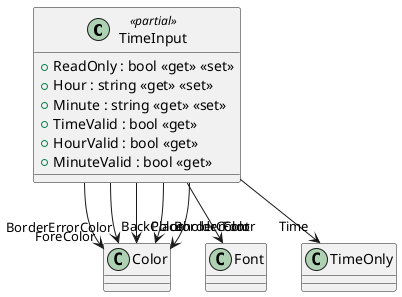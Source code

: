 @startuml
class TimeInput <<partial>> {
    + ReadOnly : bool <<get>> <<set>>
    + Hour : string <<get>> <<set>>
    + Minute : string <<get>> <<set>>
    + TimeValid : bool <<get>>
    + HourValid : bool <<get>>
    + MinuteValid : bool <<get>>
}
TimeInput --> "ForeColor" Color
TimeInput --> "BackColor" Color
TimeInput --> "Font" Font
TimeInput --> "PlaceholderColor" Color
TimeInput --> "BorderColor" Color
TimeInput --> "BorderErrorColor" Color
TimeInput --> "Time" TimeOnly
@enduml
